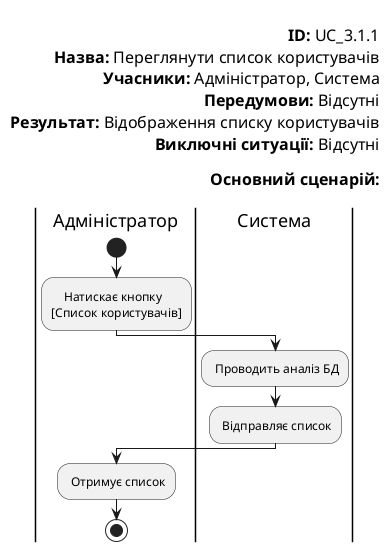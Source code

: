 @startuml
    left header
        
        <font color=000 size=16><b>ID:</b> UC_3.1.1
        <font color=000 size=16><b>Назва:</b> Переглянути список користувачів
        <font color=000 size=16><b>Учасники:</b> Адміністратор, Система
        <font color=000 size=16><b>Передумови:</b> Відсутні
        <font color=000 size=16><b>Результат:</b> Відображення списку користувачів
        <font color=000 size=16><b>Виключні ситуації:</b> Відсутні
        
        <font color=000 size=16><b>Основний сценарій:</b>
        
    end header

    |Адміністратор|
        start
        :    Натискає кнопку 
        [Список користувачів];
    |Система|
        : Проводить аналіз БД;

        : Відправляє список;
    |Адміністратор|    
        : Отримує список;
    
        stop;
@enduml
